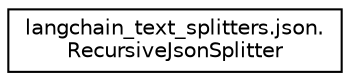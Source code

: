 digraph "Graphical Class Hierarchy"
{
 // LATEX_PDF_SIZE
  edge [fontname="Helvetica",fontsize="10",labelfontname="Helvetica",labelfontsize="10"];
  node [fontname="Helvetica",fontsize="10",shape=record];
  rankdir="LR";
  Node0 [label="langchain_text_splitters.json.\lRecursiveJsonSplitter",height=0.2,width=0.4,color="black", fillcolor="white", style="filled",URL="$classlangchain__text__splitters_1_1json_1_1RecursiveJsonSplitter.html",tooltip=" "];
}
